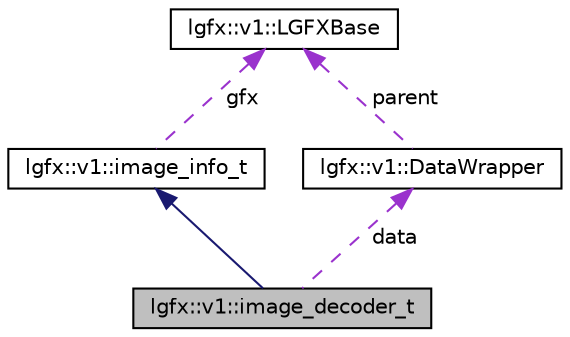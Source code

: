 digraph "lgfx::v1::image_decoder_t"
{
 // LATEX_PDF_SIZE
  edge [fontname="Helvetica",fontsize="10",labelfontname="Helvetica",labelfontsize="10"];
  node [fontname="Helvetica",fontsize="10",shape=record];
  Node1 [label="lgfx::v1::image_decoder_t",height=0.2,width=0.4,color="black", fillcolor="grey75", style="filled", fontcolor="black",tooltip=" "];
  Node2 -> Node1 [dir="back",color="midnightblue",fontsize="10",style="solid",fontname="Helvetica"];
  Node2 [label="lgfx::v1::image_info_t",height=0.2,width=0.4,color="black", fillcolor="white", style="filled",URL="$df/d14/structlgfx_1_1v1_1_1image__info__t.html",tooltip=" "];
  Node3 -> Node2 [dir="back",color="darkorchid3",fontsize="10",style="dashed",label=" gfx" ,fontname="Helvetica"];
  Node3 [label="lgfx::v1::LGFXBase",height=0.2,width=0.4,color="black", fillcolor="white", style="filled",URL="$d5/dfe/classlgfx_1_1v1_1_1LGFXBase.html",tooltip=" "];
  Node4 -> Node1 [dir="back",color="darkorchid3",fontsize="10",style="dashed",label=" data" ,fontname="Helvetica"];
  Node4 [label="lgfx::v1::DataWrapper",height=0.2,width=0.4,color="black", fillcolor="white", style="filled",URL="$d8/d54/structlgfx_1_1v1_1_1DataWrapper.html",tooltip=" "];
  Node3 -> Node4 [dir="back",color="darkorchid3",fontsize="10",style="dashed",label=" parent" ,fontname="Helvetica"];
}
